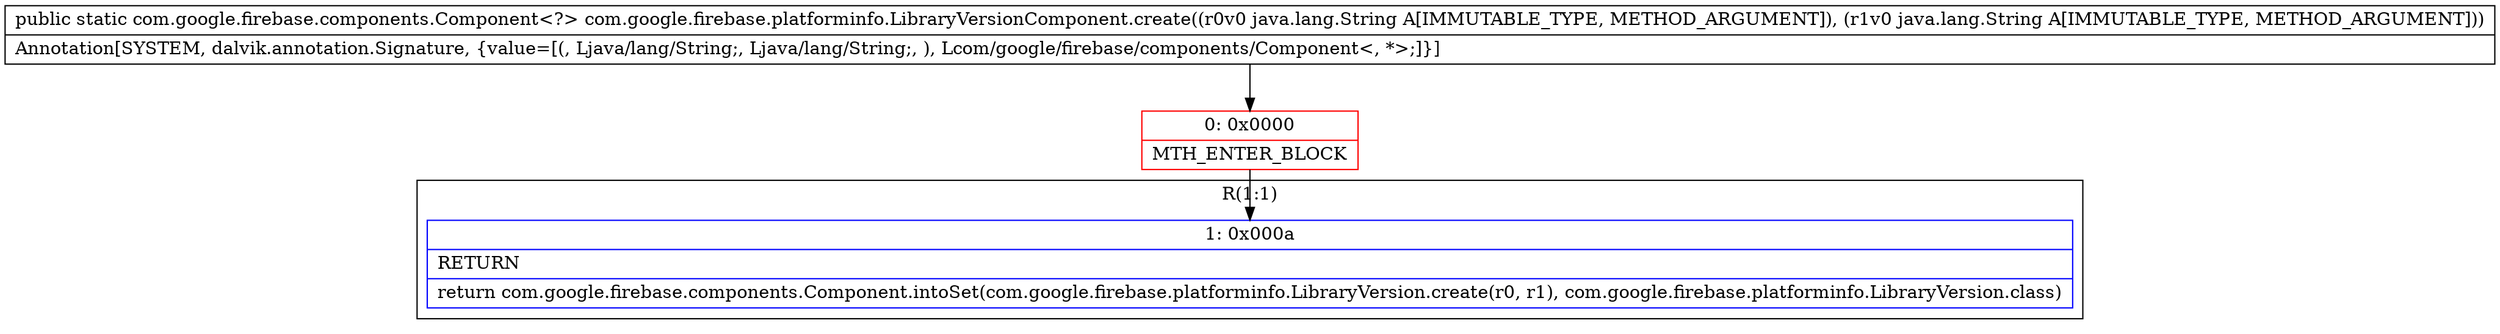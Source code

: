 digraph "CFG forcom.google.firebase.platforminfo.LibraryVersionComponent.create(Ljava\/lang\/String;Ljava\/lang\/String;)Lcom\/google\/firebase\/components\/Component;" {
subgraph cluster_Region_1282680039 {
label = "R(1:1)";
node [shape=record,color=blue];
Node_1 [shape=record,label="{1\:\ 0x000a|RETURN\l|return com.google.firebase.components.Component.intoSet(com.google.firebase.platforminfo.LibraryVersion.create(r0, r1), com.google.firebase.platforminfo.LibraryVersion.class)\l}"];
}
Node_0 [shape=record,color=red,label="{0\:\ 0x0000|MTH_ENTER_BLOCK\l}"];
MethodNode[shape=record,label="{public static com.google.firebase.components.Component\<?\> com.google.firebase.platforminfo.LibraryVersionComponent.create((r0v0 java.lang.String A[IMMUTABLE_TYPE, METHOD_ARGUMENT]), (r1v0 java.lang.String A[IMMUTABLE_TYPE, METHOD_ARGUMENT]))  | Annotation[SYSTEM, dalvik.annotation.Signature, \{value=[(, Ljava\/lang\/String;, Ljava\/lang\/String;, ), Lcom\/google\/firebase\/components\/Component\<, *\>;]\}]\l}"];
MethodNode -> Node_0;
Node_0 -> Node_1;
}

